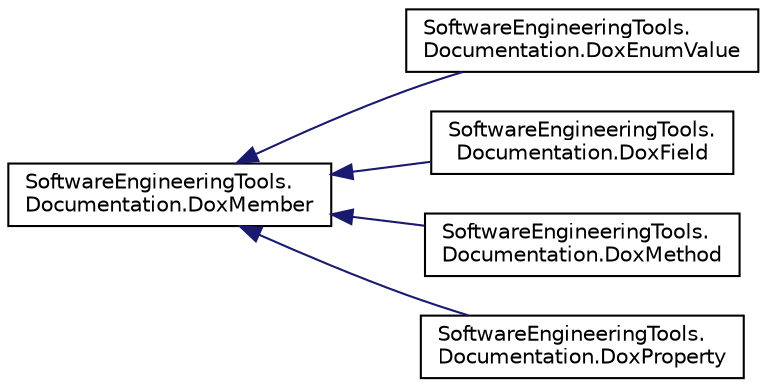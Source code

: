 digraph "Osztályhierarchia-ábra"
{
  edge [fontname="Helvetica",fontsize="10",labelfontname="Helvetica",labelfontsize="10"];
  node [fontname="Helvetica",fontsize="10",shape=record];
  rankdir="LR";
  Node1 [label="SoftwareEngineeringTools.\lDocumentation.DoxMember",height=0.2,width=0.4,color="black", fillcolor="white", style="filled",URL="$class_software_engineering_tools_1_1_documentation_1_1_dox_member.html"];
  Node1 -> Node2 [dir="back",color="midnightblue",fontsize="10",style="solid",fontname="Helvetica"];
  Node2 [label="SoftwareEngineeringTools.\lDocumentation.DoxEnumValue",height=0.2,width=0.4,color="black", fillcolor="white", style="filled",URL="$class_software_engineering_tools_1_1_documentation_1_1_dox_enum_value.html"];
  Node1 -> Node3 [dir="back",color="midnightblue",fontsize="10",style="solid",fontname="Helvetica"];
  Node3 [label="SoftwareEngineeringTools.\lDocumentation.DoxField",height=0.2,width=0.4,color="black", fillcolor="white", style="filled",URL="$class_software_engineering_tools_1_1_documentation_1_1_dox_field.html"];
  Node1 -> Node4 [dir="back",color="midnightblue",fontsize="10",style="solid",fontname="Helvetica"];
  Node4 [label="SoftwareEngineeringTools.\lDocumentation.DoxMethod",height=0.2,width=0.4,color="black", fillcolor="white", style="filled",URL="$class_software_engineering_tools_1_1_documentation_1_1_dox_method.html"];
  Node1 -> Node5 [dir="back",color="midnightblue",fontsize="10",style="solid",fontname="Helvetica"];
  Node5 [label="SoftwareEngineeringTools.\lDocumentation.DoxProperty",height=0.2,width=0.4,color="black", fillcolor="white", style="filled",URL="$class_software_engineering_tools_1_1_documentation_1_1_dox_property.html"];
}
